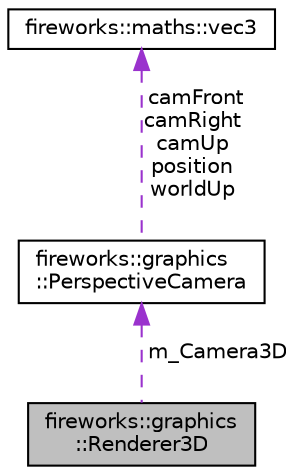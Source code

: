 digraph "fireworks::graphics::Renderer3D"
{
 // LATEX_PDF_SIZE
  edge [fontname="Helvetica",fontsize="10",labelfontname="Helvetica",labelfontsize="10"];
  node [fontname="Helvetica",fontsize="10",shape=record];
  Node1 [label="fireworks::graphics\l::Renderer3D",height=0.2,width=0.4,color="black", fillcolor="grey75", style="filled", fontcolor="black",tooltip="Forward declaration of the graphics::Renderable3D."];
  Node2 -> Node1 [dir="back",color="darkorchid3",fontsize="10",style="dashed",label=" m_Camera3D" ,fontname="Helvetica"];
  Node2 [label="fireworks::graphics\l::PerspectiveCamera",height=0.2,width=0.4,color="black", fillcolor="white", style="filled",URL="$classfireworks_1_1graphics_1_1_perspective_camera.html",tooltip="A perspective camera to view objects in perspective projection."];
  Node3 -> Node2 [dir="back",color="darkorchid3",fontsize="10",style="dashed",label=" camFront\ncamRight\ncamUp\nposition\nworldUp" ,fontname="Helvetica"];
  Node3 [label="fireworks::maths::vec3",height=0.2,width=0.4,color="black", fillcolor="white", style="filled",URL="$structfireworks_1_1maths_1_1vec3.html",tooltip=" "];
}
